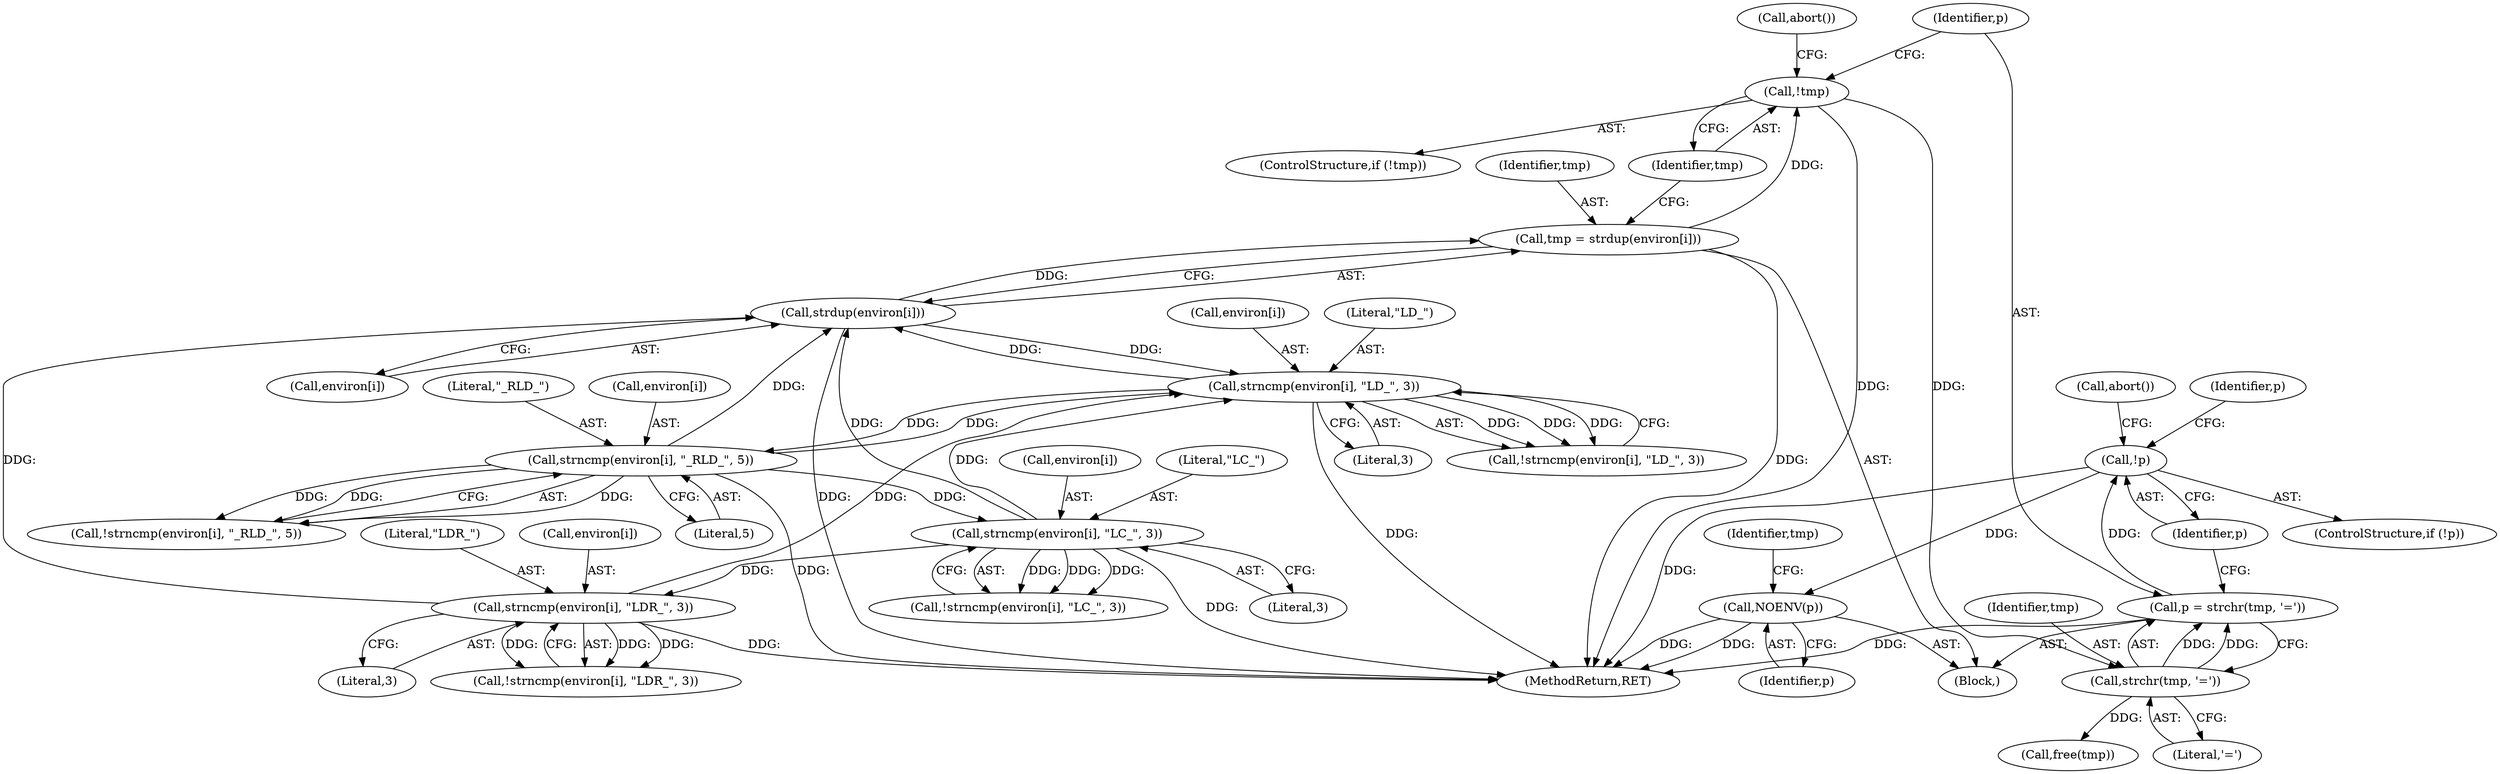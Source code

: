 digraph "0_enlightment_666df815cd86a50343859bce36c5cf968c5f38b0@pointer" {
"1000569" [label="(Call,!p)"];
"1000563" [label="(Call,p = strchr(tmp, '='))"];
"1000565" [label="(Call,strchr(tmp, '='))"];
"1000560" [label="(Call,!tmp)"];
"1000553" [label="(Call,tmp = strdup(environ[i]))"];
"1000555" [label="(Call,strdup(environ[i]))"];
"1000539" [label="(Call,strncmp(environ[i], \"LC_\", 3))"];
"1000531" [label="(Call,strncmp(environ[i], \"_RLD_\", 5))"];
"1000523" [label="(Call,strncmp(environ[i], \"LD_\", 3))"];
"1000546" [label="(Call,strncmp(environ[i], \"LDR_\", 3))"];
"1000576" [label="(Call,NOENV(p))"];
"1000531" [label="(Call,strncmp(environ[i], \"_RLD_\", 5))"];
"1000578" [label="(Call,free(tmp))"];
"1000555" [label="(Call,strdup(environ[i]))"];
"1000563" [label="(Call,p = strchr(tmp, '='))"];
"1000565" [label="(Call,strchr(tmp, '='))"];
"1000566" [label="(Identifier,tmp)"];
"1000554" [label="(Identifier,tmp)"];
"1000553" [label="(Call,tmp = strdup(environ[i]))"];
"1000570" [label="(Identifier,p)"];
"1000539" [label="(Call,strncmp(environ[i], \"LC_\", 3))"];
"1000528" [label="(Literal,3)"];
"1000545" [label="(Call,!strncmp(environ[i], \"LDR_\", 3))"];
"1000559" [label="(ControlStructure,if (!tmp))"];
"1000538" [label="(Call,!strncmp(environ[i], \"LC_\", 3))"];
"1000552" [label="(Block,)"];
"1000527" [label="(Literal,\"LD_\")"];
"1000571" [label="(Call,abort())"];
"1000577" [label="(Identifier,p)"];
"1000522" [label="(Call,!strncmp(environ[i], \"LD_\", 3))"];
"1000546" [label="(Call,strncmp(environ[i], \"LDR_\", 3))"];
"1000530" [label="(Call,!strncmp(environ[i], \"_RLD_\", 5))"];
"1000523" [label="(Call,strncmp(environ[i], \"LD_\", 3))"];
"1000574" [label="(Identifier,p)"];
"1000564" [label="(Identifier,p)"];
"1000532" [label="(Call,environ[i])"];
"1000547" [label="(Call,environ[i])"];
"1000567" [label="(Literal,'=')"];
"1000730" [label="(MethodReturn,RET)"];
"1000561" [label="(Identifier,tmp)"];
"1000560" [label="(Call,!tmp)"];
"1000540" [label="(Call,environ[i])"];
"1000524" [label="(Call,environ[i])"];
"1000562" [label="(Call,abort())"];
"1000544" [label="(Literal,3)"];
"1000535" [label="(Literal,\"_RLD_\")"];
"1000576" [label="(Call,NOENV(p))"];
"1000551" [label="(Literal,3)"];
"1000536" [label="(Literal,5)"];
"1000543" [label="(Literal,\"LC_\")"];
"1000550" [label="(Literal,\"LDR_\")"];
"1000568" [label="(ControlStructure,if (!p))"];
"1000569" [label="(Call,!p)"];
"1000579" [label="(Identifier,tmp)"];
"1000556" [label="(Call,environ[i])"];
"1000569" -> "1000568"  [label="AST: "];
"1000569" -> "1000570"  [label="CFG: "];
"1000570" -> "1000569"  [label="AST: "];
"1000571" -> "1000569"  [label="CFG: "];
"1000574" -> "1000569"  [label="CFG: "];
"1000569" -> "1000730"  [label="DDG: "];
"1000563" -> "1000569"  [label="DDG: "];
"1000569" -> "1000576"  [label="DDG: "];
"1000563" -> "1000552"  [label="AST: "];
"1000563" -> "1000565"  [label="CFG: "];
"1000564" -> "1000563"  [label="AST: "];
"1000565" -> "1000563"  [label="AST: "];
"1000570" -> "1000563"  [label="CFG: "];
"1000563" -> "1000730"  [label="DDG: "];
"1000565" -> "1000563"  [label="DDG: "];
"1000565" -> "1000563"  [label="DDG: "];
"1000565" -> "1000567"  [label="CFG: "];
"1000566" -> "1000565"  [label="AST: "];
"1000567" -> "1000565"  [label="AST: "];
"1000560" -> "1000565"  [label="DDG: "];
"1000565" -> "1000578"  [label="DDG: "];
"1000560" -> "1000559"  [label="AST: "];
"1000560" -> "1000561"  [label="CFG: "];
"1000561" -> "1000560"  [label="AST: "];
"1000562" -> "1000560"  [label="CFG: "];
"1000564" -> "1000560"  [label="CFG: "];
"1000560" -> "1000730"  [label="DDG: "];
"1000553" -> "1000560"  [label="DDG: "];
"1000553" -> "1000552"  [label="AST: "];
"1000553" -> "1000555"  [label="CFG: "];
"1000554" -> "1000553"  [label="AST: "];
"1000555" -> "1000553"  [label="AST: "];
"1000561" -> "1000553"  [label="CFG: "];
"1000553" -> "1000730"  [label="DDG: "];
"1000555" -> "1000553"  [label="DDG: "];
"1000555" -> "1000556"  [label="CFG: "];
"1000556" -> "1000555"  [label="AST: "];
"1000555" -> "1000730"  [label="DDG: "];
"1000555" -> "1000523"  [label="DDG: "];
"1000539" -> "1000555"  [label="DDG: "];
"1000523" -> "1000555"  [label="DDG: "];
"1000546" -> "1000555"  [label="DDG: "];
"1000531" -> "1000555"  [label="DDG: "];
"1000539" -> "1000538"  [label="AST: "];
"1000539" -> "1000544"  [label="CFG: "];
"1000540" -> "1000539"  [label="AST: "];
"1000543" -> "1000539"  [label="AST: "];
"1000544" -> "1000539"  [label="AST: "];
"1000538" -> "1000539"  [label="CFG: "];
"1000539" -> "1000730"  [label="DDG: "];
"1000539" -> "1000523"  [label="DDG: "];
"1000539" -> "1000538"  [label="DDG: "];
"1000539" -> "1000538"  [label="DDG: "];
"1000539" -> "1000538"  [label="DDG: "];
"1000531" -> "1000539"  [label="DDG: "];
"1000539" -> "1000546"  [label="DDG: "];
"1000531" -> "1000530"  [label="AST: "];
"1000531" -> "1000536"  [label="CFG: "];
"1000532" -> "1000531"  [label="AST: "];
"1000535" -> "1000531"  [label="AST: "];
"1000536" -> "1000531"  [label="AST: "];
"1000530" -> "1000531"  [label="CFG: "];
"1000531" -> "1000730"  [label="DDG: "];
"1000531" -> "1000523"  [label="DDG: "];
"1000531" -> "1000530"  [label="DDG: "];
"1000531" -> "1000530"  [label="DDG: "];
"1000531" -> "1000530"  [label="DDG: "];
"1000523" -> "1000531"  [label="DDG: "];
"1000523" -> "1000522"  [label="AST: "];
"1000523" -> "1000528"  [label="CFG: "];
"1000524" -> "1000523"  [label="AST: "];
"1000527" -> "1000523"  [label="AST: "];
"1000528" -> "1000523"  [label="AST: "];
"1000522" -> "1000523"  [label="CFG: "];
"1000523" -> "1000730"  [label="DDG: "];
"1000523" -> "1000522"  [label="DDG: "];
"1000523" -> "1000522"  [label="DDG: "];
"1000523" -> "1000522"  [label="DDG: "];
"1000546" -> "1000523"  [label="DDG: "];
"1000546" -> "1000545"  [label="AST: "];
"1000546" -> "1000551"  [label="CFG: "];
"1000547" -> "1000546"  [label="AST: "];
"1000550" -> "1000546"  [label="AST: "];
"1000551" -> "1000546"  [label="AST: "];
"1000545" -> "1000546"  [label="CFG: "];
"1000546" -> "1000730"  [label="DDG: "];
"1000546" -> "1000545"  [label="DDG: "];
"1000546" -> "1000545"  [label="DDG: "];
"1000546" -> "1000545"  [label="DDG: "];
"1000576" -> "1000552"  [label="AST: "];
"1000576" -> "1000577"  [label="CFG: "];
"1000577" -> "1000576"  [label="AST: "];
"1000579" -> "1000576"  [label="CFG: "];
"1000576" -> "1000730"  [label="DDG: "];
"1000576" -> "1000730"  [label="DDG: "];
}
